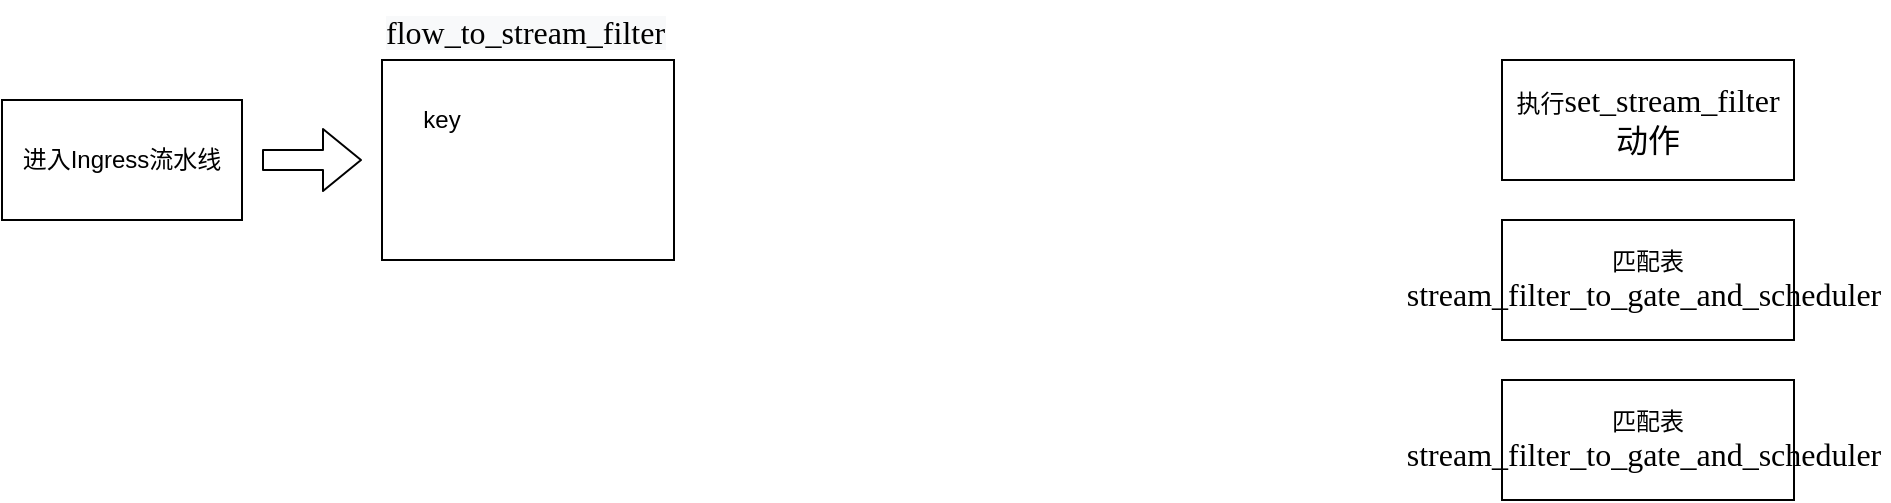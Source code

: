 <mxfile version="14.4.6" type="github">
  <diagram id="INPYxQY8hqkiXYkNuKsB" name="Page-1">
    <mxGraphModel dx="1422" dy="762" grid="1" gridSize="10" guides="1" tooltips="1" connect="1" arrows="1" fold="1" page="1" pageScale="1" pageWidth="827" pageHeight="1169" math="0" shadow="0">
      <root>
        <mxCell id="0" />
        <mxCell id="1" parent="0" />
        <mxCell id="IpH99Zm4nhTo2tEVuAD2-1" value="进入Ingress流水线" style="rounded=0;whiteSpace=wrap;html=1;" vertex="1" parent="1">
          <mxGeometry x="60" y="360" width="120" height="60" as="geometry" />
        </mxCell>
        <mxCell id="IpH99Zm4nhTo2tEVuAD2-2" value="" style="rounded=0;whiteSpace=wrap;html=1;" vertex="1" parent="1">
          <mxGeometry x="250" y="340" width="146" height="100" as="geometry" />
        </mxCell>
        <mxCell id="IpH99Zm4nhTo2tEVuAD2-3" value="执行&lt;span lang=&quot;EN-US&quot; style=&quot;font-size: 12.0pt ; font-family: &amp;#34;times new roman&amp;#34; , serif&quot;&gt;set_stream_filter动作&lt;/span&gt;" style="rounded=0;whiteSpace=wrap;html=1;" vertex="1" parent="1">
          <mxGeometry x="810" y="340" width="146" height="60" as="geometry" />
        </mxCell>
        <mxCell id="IpH99Zm4nhTo2tEVuAD2-4" value="匹配表&lt;span lang=&quot;EN-US&quot; style=&quot;font-size: 12.0pt ; font-family: &amp;#34;times new roman&amp;#34; , serif&quot;&gt;stream_filter_to_gate_and_scheduler&amp;nbsp;&lt;/span&gt;" style="rounded=0;whiteSpace=wrap;html=1;" vertex="1" parent="1">
          <mxGeometry x="810" y="420" width="146" height="60" as="geometry" />
        </mxCell>
        <mxCell id="IpH99Zm4nhTo2tEVuAD2-5" value="匹配表&lt;span lang=&quot;EN-US&quot; style=&quot;font-size: 12.0pt ; font-family: &amp;#34;times new roman&amp;#34; , serif&quot;&gt;stream_filter_to_gate_and_scheduler&amp;nbsp;&lt;/span&gt;" style="rounded=0;whiteSpace=wrap;html=1;" vertex="1" parent="1">
          <mxGeometry x="810" y="500" width="146" height="60" as="geometry" />
        </mxCell>
        <mxCell id="IpH99Zm4nhTo2tEVuAD2-6" value="&lt;span style=&quot;color: rgb(0, 0, 0); font-family: &amp;quot;times new roman&amp;quot;, serif; font-size: 16px; font-style: normal; font-weight: 400; letter-spacing: normal; text-align: center; text-indent: 0px; text-transform: none; word-spacing: 0px; background-color: rgb(248, 249, 250); display: inline; float: none;&quot;&gt;flow_to_stream_filter&lt;/span&gt;" style="text;whiteSpace=wrap;html=1;" vertex="1" parent="1">
          <mxGeometry x="250" y="310" width="170" height="30" as="geometry" />
        </mxCell>
        <mxCell id="IpH99Zm4nhTo2tEVuAD2-7" value="" style="shape=flexArrow;endArrow=classic;html=1;" edge="1" parent="1">
          <mxGeometry width="50" height="50" relative="1" as="geometry">
            <mxPoint x="190" y="390" as="sourcePoint" />
            <mxPoint x="240" y="390" as="targetPoint" />
          </mxGeometry>
        </mxCell>
        <mxCell id="IpH99Zm4nhTo2tEVuAD2-8" value="key" style="text;html=1;strokeColor=none;fillColor=none;align=center;verticalAlign=middle;whiteSpace=wrap;rounded=0;" vertex="1" parent="1">
          <mxGeometry x="260" y="360" width="40" height="20" as="geometry" />
        </mxCell>
      </root>
    </mxGraphModel>
  </diagram>
</mxfile>
